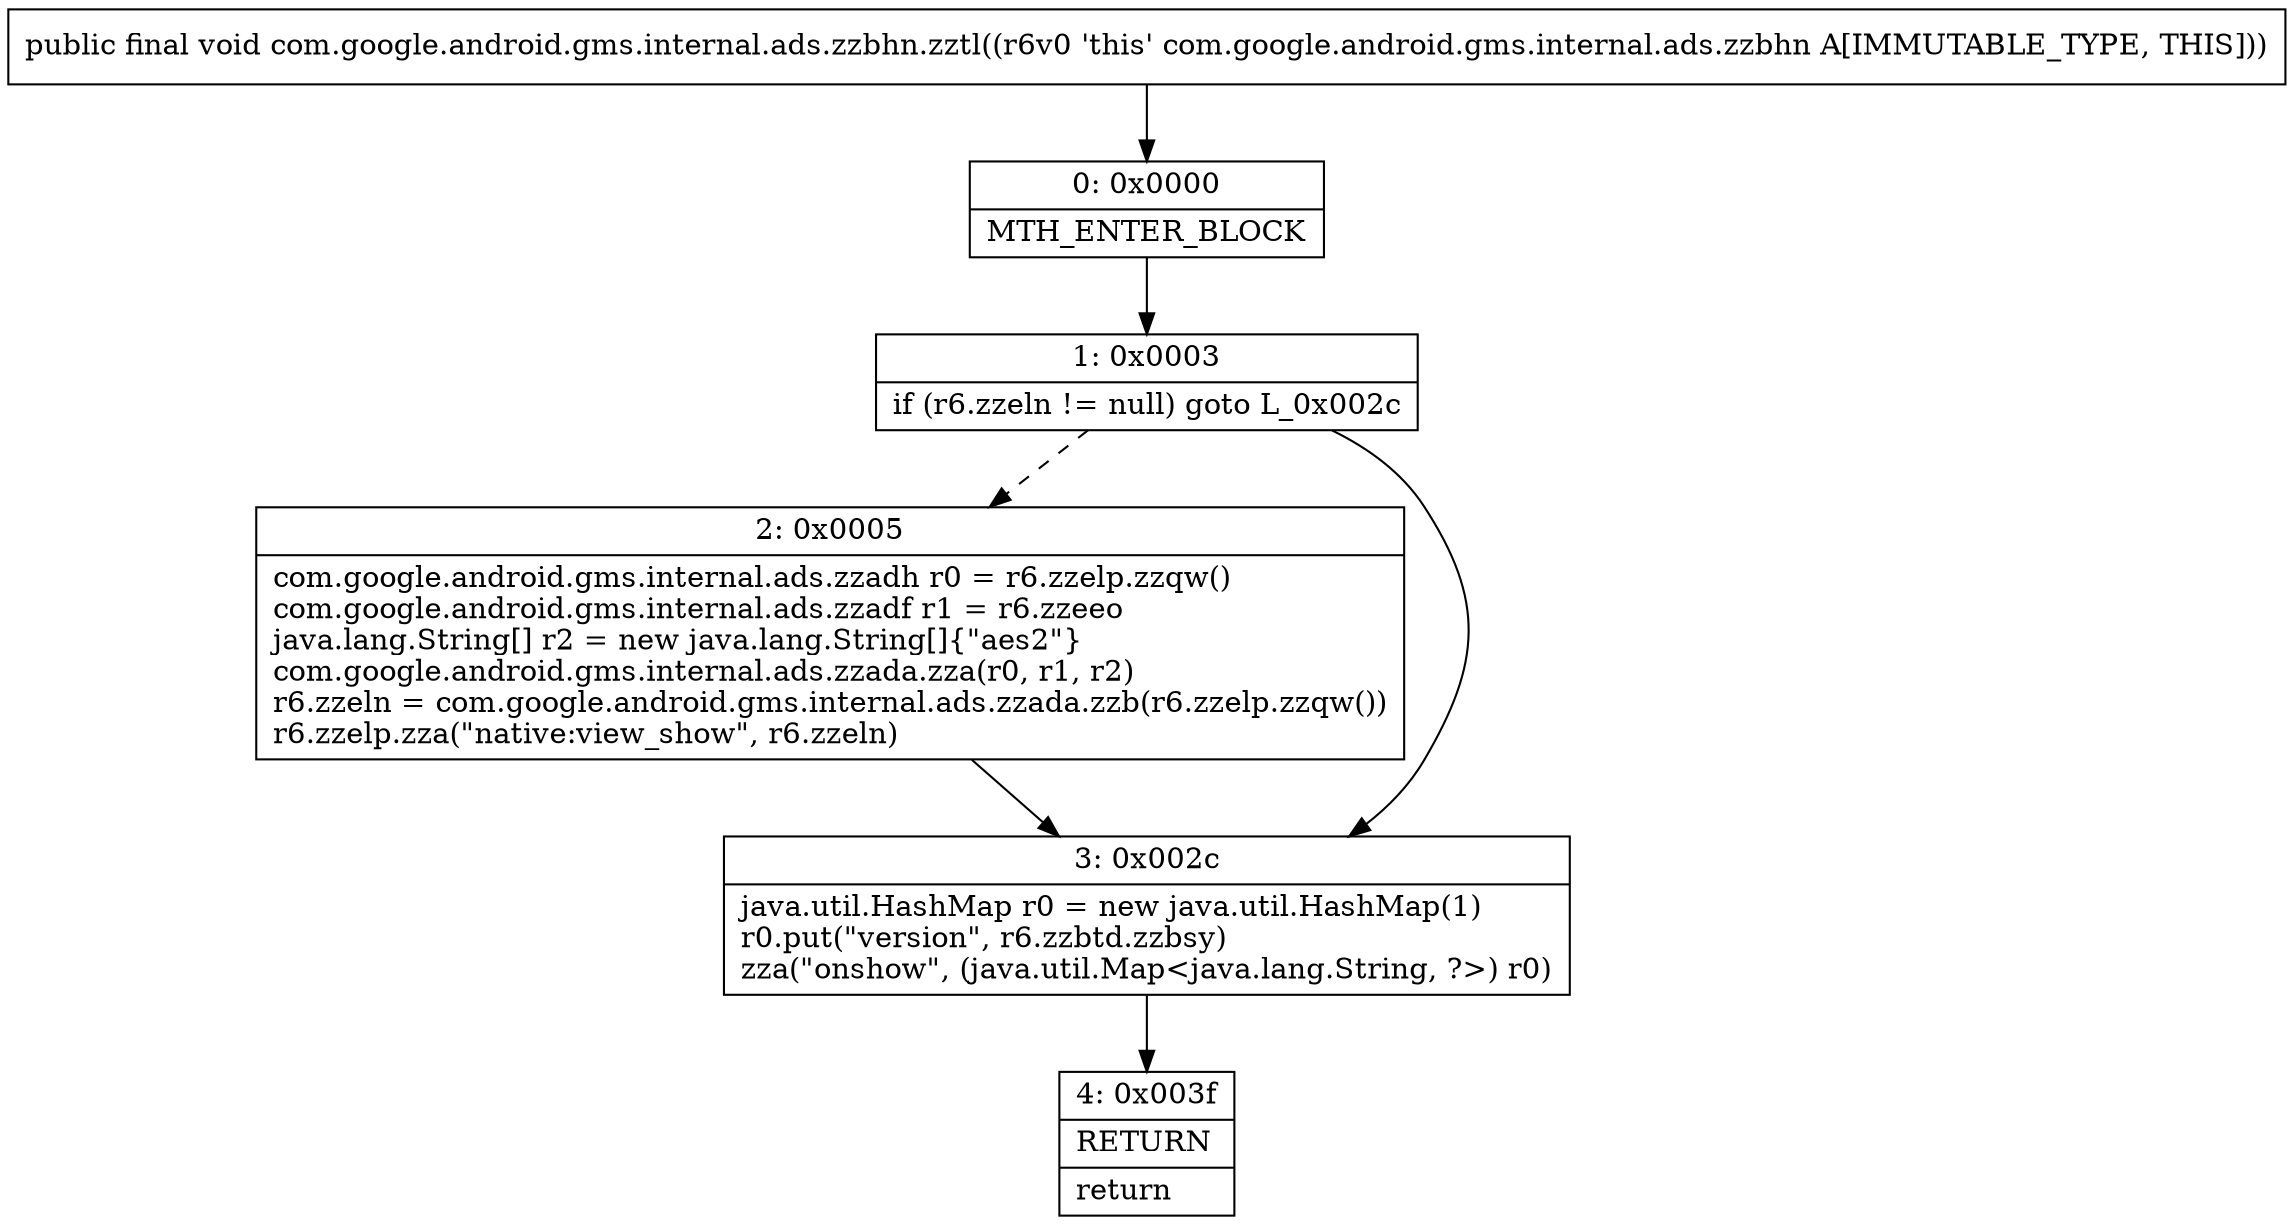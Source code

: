 digraph "CFG forcom.google.android.gms.internal.ads.zzbhn.zztl()V" {
Node_0 [shape=record,label="{0\:\ 0x0000|MTH_ENTER_BLOCK\l}"];
Node_1 [shape=record,label="{1\:\ 0x0003|if (r6.zzeln != null) goto L_0x002c\l}"];
Node_2 [shape=record,label="{2\:\ 0x0005|com.google.android.gms.internal.ads.zzadh r0 = r6.zzelp.zzqw()\lcom.google.android.gms.internal.ads.zzadf r1 = r6.zzeeo\ljava.lang.String[] r2 = new java.lang.String[]\{\"aes2\"\}\lcom.google.android.gms.internal.ads.zzada.zza(r0, r1, r2)\lr6.zzeln = com.google.android.gms.internal.ads.zzada.zzb(r6.zzelp.zzqw())\lr6.zzelp.zza(\"native:view_show\", r6.zzeln)\l}"];
Node_3 [shape=record,label="{3\:\ 0x002c|java.util.HashMap r0 = new java.util.HashMap(1)\lr0.put(\"version\", r6.zzbtd.zzbsy)\lzza(\"onshow\", (java.util.Map\<java.lang.String, ?\>) r0)\l}"];
Node_4 [shape=record,label="{4\:\ 0x003f|RETURN\l|return\l}"];
MethodNode[shape=record,label="{public final void com.google.android.gms.internal.ads.zzbhn.zztl((r6v0 'this' com.google.android.gms.internal.ads.zzbhn A[IMMUTABLE_TYPE, THIS])) }"];
MethodNode -> Node_0;
Node_0 -> Node_1;
Node_1 -> Node_2[style=dashed];
Node_1 -> Node_3;
Node_2 -> Node_3;
Node_3 -> Node_4;
}

